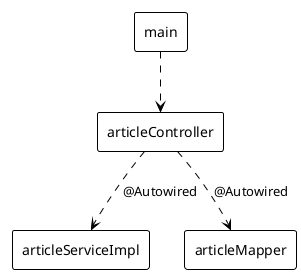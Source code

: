 @startuml
' 隐藏底部的水印
hide footbox

' 应用 plain 主题，通常会去除填充颜色
!theme plain

' 定义各个组件/Bean，使用 rectangle 表示方框
rectangle "main" as Main
rectangle "articleController" as ArticleController
rectangle "articleServiceImpl" as ArticleServiceImpl
rectangle "articleMapper" as ArticleMapper

' 定义它们之间的关系
' 从 main 到 articleController 的虚线连接
Main ..> ArticleController

' 从 articleController 到 articleServiceImpl 的虚线连接，带 @Autowired 标签
ArticleController ..> ArticleServiceImpl : @Autowired

' 从 articleController 到 articleMapper 的虚线连接，带 @Autowired 标签
ArticleController ..> ArticleMapper : @Autowired

@enduml